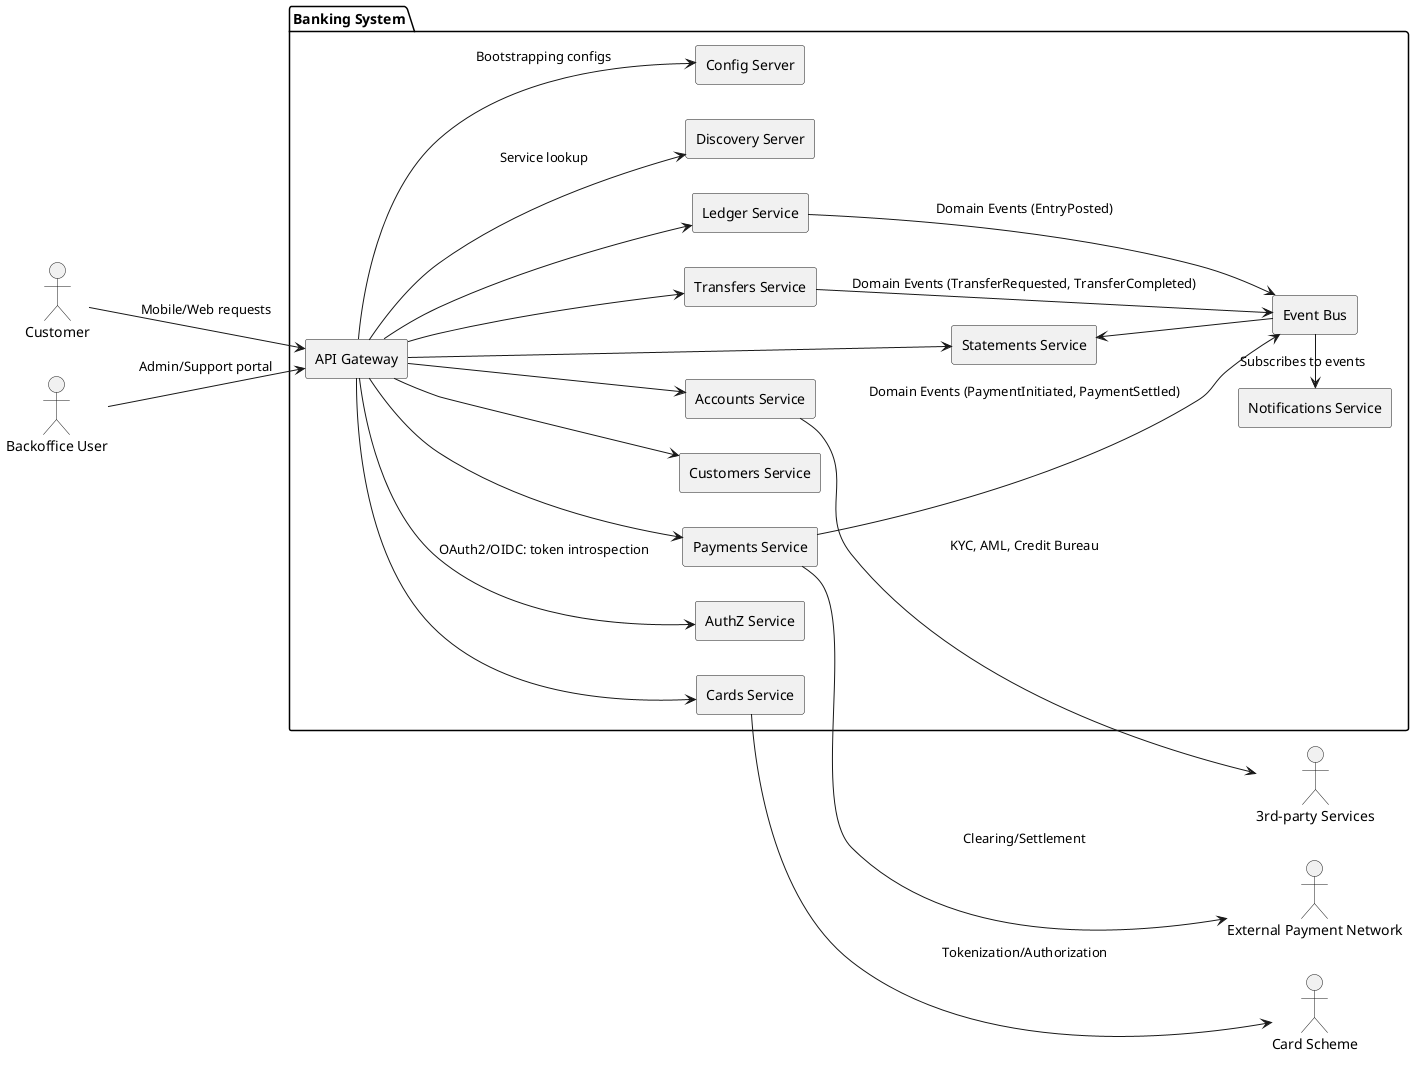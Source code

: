 @startuml SystemContext
' Senior-level System Context for Banking System
skinparam backgroundColor #FFFFFF
skinparam componentStyle rectangle
skinparam wrapWidth 200
left to right direction

actor Customer as customer
actor "Backoffice User" as backoffice
actor "External Payment Network" as externalNet
actor "Card Scheme" as cardScheme
actor "3rd-party Services" as thirdParty

package "Banking System" {
  [API Gateway]
  [AuthZ Service]
  [Accounts Service]
  [Customers Service]
  [Cards Service]
  [Payments Service]
  [Transfers Service]
  [Ledger Service]
  [Statements Service]
  [Notifications Service]
  [Discovery Server]
  [Config Server]
  [Event Bus]
}

customer --> [API Gateway] : Mobile/Web requests
backoffice --> [API Gateway] : Admin/Support portal
[API Gateway] --> [AuthZ Service] : OAuth2/OIDC: token introspection
[API Gateway] --> [Discovery Server] : Service lookup
[API Gateway] --> [Config Server] : Bootstrapping configs

[API Gateway] --> [Accounts Service]
[API Gateway] --> [Customers Service]
[API Gateway] --> [Cards Service]
[API Gateway] --> [Payments Service]
[API Gateway] --> [Transfers Service]
[API Gateway] --> [Ledger Service]
[API Gateway] --> [Statements Service]

[Payments Service] --> [Event Bus] : Domain Events (PaymentInitiated, PaymentSettled)
[Transfers Service] --> [Event Bus] : Domain Events (TransferRequested, TransferCompleted)
[Ledger Service] --> [Event Bus] : Domain Events (EntryPosted)
[Notifications Service] <- [Event Bus] : Subscribes to events
[Statements Service] <- [Event Bus] : Subscribes for materialized views

[Payments Service] --> externalNet : Clearing/Settlement
[Cards Service] --> cardScheme : Tokenization/Authorization
[Accounts Service] --> thirdParty : KYC, AML, Credit Bureau

@enduml